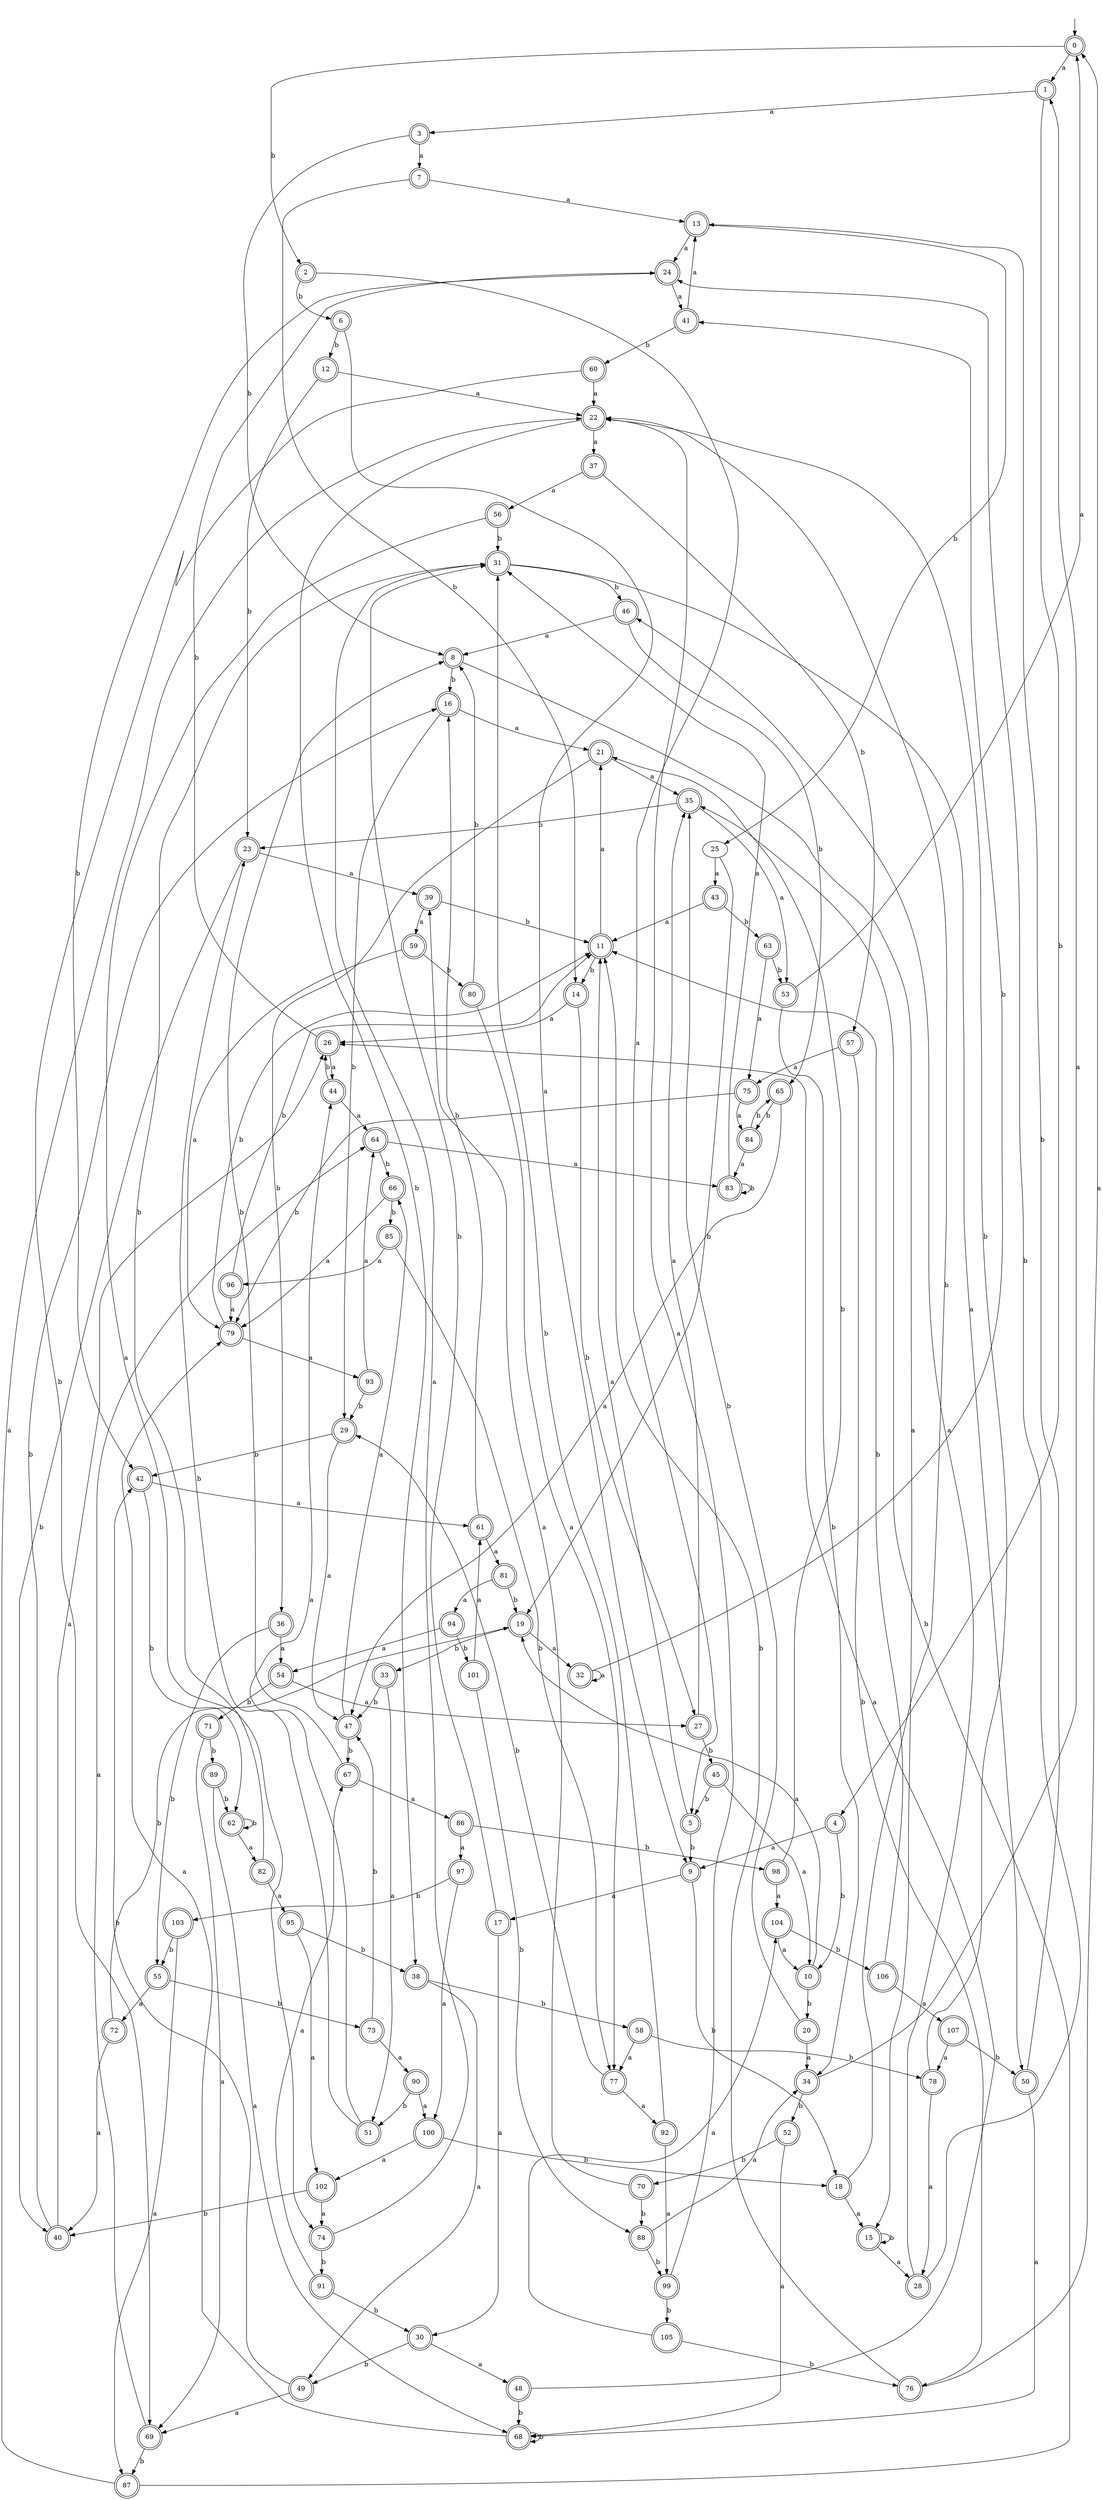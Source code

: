 digraph RandomDFA {
  __start0 [label="", shape=none];
  __start0 -> 0 [label=""];
  0 [shape=circle] [shape=doublecircle]
  0 -> 1 [label="a"]
  0 -> 2 [label="b"]
  1 [shape=doublecircle]
  1 -> 3 [label="a"]
  1 -> 4 [label="b"]
  2 [shape=doublecircle]
  2 -> 5 [label="a"]
  2 -> 6 [label="b"]
  3 [shape=doublecircle]
  3 -> 7 [label="a"]
  3 -> 8 [label="b"]
  4 [shape=doublecircle]
  4 -> 9 [label="a"]
  4 -> 10 [label="b"]
  5 [shape=doublecircle]
  5 -> 11 [label="a"]
  5 -> 9 [label="b"]
  6 [shape=doublecircle]
  6 -> 9 [label="a"]
  6 -> 12 [label="b"]
  7 [shape=doublecircle]
  7 -> 13 [label="a"]
  7 -> 14 [label="b"]
  8 [shape=doublecircle]
  8 -> 15 [label="a"]
  8 -> 16 [label="b"]
  9 [shape=doublecircle]
  9 -> 17 [label="a"]
  9 -> 18 [label="b"]
  10 [shape=doublecircle]
  10 -> 19 [label="a"]
  10 -> 20 [label="b"]
  11 [shape=doublecircle]
  11 -> 21 [label="a"]
  11 -> 14 [label="b"]
  12 [shape=doublecircle]
  12 -> 22 [label="a"]
  12 -> 23 [label="b"]
  13 [shape=doublecircle]
  13 -> 24 [label="a"]
  13 -> 25 [label="b"]
  14 [shape=doublecircle]
  14 -> 26 [label="a"]
  14 -> 27 [label="b"]
  15 [shape=doublecircle]
  15 -> 28 [label="a"]
  15 -> 15 [label="b"]
  16 [shape=doublecircle]
  16 -> 21 [label="a"]
  16 -> 29 [label="b"]
  17 [shape=doublecircle]
  17 -> 30 [label="a"]
  17 -> 31 [label="b"]
  18 [shape=doublecircle]
  18 -> 15 [label="a"]
  18 -> 22 [label="b"]
  19 [shape=doublecircle]
  19 -> 32 [label="a"]
  19 -> 33 [label="b"]
  20 [shape=doublecircle]
  20 -> 34 [label="a"]
  20 -> 35 [label="b"]
  21 [shape=doublecircle]
  21 -> 35 [label="a"]
  21 -> 36 [label="b"]
  22 [shape=doublecircle]
  22 -> 37 [label="a"]
  22 -> 38 [label="b"]
  23 [shape=doublecircle]
  23 -> 39 [label="a"]
  23 -> 40 [label="b"]
  24 [shape=doublecircle]
  24 -> 41 [label="a"]
  24 -> 42 [label="b"]
  25
  25 -> 43 [label="a"]
  25 -> 19 [label="b"]
  26 [shape=doublecircle]
  26 -> 44 [label="a"]
  26 -> 24 [label="b"]
  27 [shape=doublecircle]
  27 -> 35 [label="a"]
  27 -> 45 [label="b"]
  28 [shape=doublecircle]
  28 -> 46 [label="a"]
  28 -> 24 [label="b"]
  29 [shape=doublecircle]
  29 -> 47 [label="a"]
  29 -> 42 [label="b"]
  30 [shape=doublecircle]
  30 -> 48 [label="a"]
  30 -> 49 [label="b"]
  31 [shape=doublecircle]
  31 -> 50 [label="a"]
  31 -> 46 [label="b"]
  32 [shape=doublecircle]
  32 -> 32 [label="a"]
  32 -> 41 [label="b"]
  33 [shape=doublecircle]
  33 -> 51 [label="a"]
  33 -> 47 [label="b"]
  34 [shape=doublecircle]
  34 -> 1 [label="a"]
  34 -> 52 [label="b"]
  35 [shape=doublecircle]
  35 -> 53 [label="a"]
  35 -> 23 [label="b"]
  36 [shape=doublecircle]
  36 -> 54 [label="a"]
  36 -> 55 [label="b"]
  37 [shape=doublecircle]
  37 -> 56 [label="a"]
  37 -> 57 [label="b"]
  38 [shape=doublecircle]
  38 -> 49 [label="a"]
  38 -> 58 [label="b"]
  39 [shape=doublecircle]
  39 -> 59 [label="a"]
  39 -> 11 [label="b"]
  40 [shape=doublecircle]
  40 -> 26 [label="a"]
  40 -> 16 [label="b"]
  41 [shape=doublecircle]
  41 -> 13 [label="a"]
  41 -> 60 [label="b"]
  42 [shape=doublecircle]
  42 -> 61 [label="a"]
  42 -> 62 [label="b"]
  43 [shape=doublecircle]
  43 -> 11 [label="a"]
  43 -> 63 [label="b"]
  44 [shape=doublecircle]
  44 -> 64 [label="a"]
  44 -> 26 [label="b"]
  45 [shape=doublecircle]
  45 -> 10 [label="a"]
  45 -> 5 [label="b"]
  46 [shape=doublecircle]
  46 -> 8 [label="a"]
  46 -> 65 [label="b"]
  47 [shape=doublecircle]
  47 -> 66 [label="a"]
  47 -> 67 [label="b"]
  48 [shape=doublecircle]
  48 -> 26 [label="a"]
  48 -> 68 [label="b"]
  49 [shape=doublecircle]
  49 -> 69 [label="a"]
  49 -> 42 [label="b"]
  50 [shape=doublecircle]
  50 -> 68 [label="a"]
  50 -> 13 [label="b"]
  51 [shape=doublecircle]
  51 -> 44 [label="a"]
  51 -> 23 [label="b"]
  52 [shape=doublecircle]
  52 -> 68 [label="a"]
  52 -> 70 [label="b"]
  53 [shape=doublecircle]
  53 -> 0 [label="a"]
  53 -> 34 [label="b"]
  54 [shape=doublecircle]
  54 -> 27 [label="a"]
  54 -> 71 [label="b"]
  55 [shape=doublecircle]
  55 -> 72 [label="a"]
  55 -> 73 [label="b"]
  56 [shape=doublecircle]
  56 -> 74 [label="a"]
  56 -> 31 [label="b"]
  57 [shape=doublecircle]
  57 -> 75 [label="a"]
  57 -> 76 [label="b"]
  58 [shape=doublecircle]
  58 -> 77 [label="a"]
  58 -> 78 [label="b"]
  59 [shape=doublecircle]
  59 -> 79 [label="a"]
  59 -> 80 [label="b"]
  60 [shape=doublecircle]
  60 -> 22 [label="a"]
  60 -> 69 [label="b"]
  61 [shape=doublecircle]
  61 -> 81 [label="a"]
  61 -> 16 [label="b"]
  62 [shape=doublecircle]
  62 -> 82 [label="a"]
  62 -> 62 [label="b"]
  63 [shape=doublecircle]
  63 -> 75 [label="a"]
  63 -> 53 [label="b"]
  64 [shape=doublecircle]
  64 -> 83 [label="a"]
  64 -> 66 [label="b"]
  65 [shape=doublecircle]
  65 -> 47 [label="a"]
  65 -> 84 [label="b"]
  66 [shape=doublecircle]
  66 -> 79 [label="a"]
  66 -> 85 [label="b"]
  67 [shape=doublecircle]
  67 -> 86 [label="a"]
  67 -> 8 [label="b"]
  68 [shape=doublecircle]
  68 -> 79 [label="a"]
  68 -> 68 [label="b"]
  69 [shape=doublecircle]
  69 -> 64 [label="a"]
  69 -> 87 [label="b"]
  70 [shape=doublecircle]
  70 -> 39 [label="a"]
  70 -> 88 [label="b"]
  71 [shape=doublecircle]
  71 -> 69 [label="a"]
  71 -> 89 [label="b"]
  72 [shape=doublecircle]
  72 -> 40 [label="a"]
  72 -> 19 [label="b"]
  73 [shape=doublecircle]
  73 -> 90 [label="a"]
  73 -> 47 [label="b"]
  74 [shape=doublecircle]
  74 -> 31 [label="a"]
  74 -> 91 [label="b"]
  75 [shape=doublecircle]
  75 -> 84 [label="a"]
  75 -> 79 [label="b"]
  76 [shape=doublecircle]
  76 -> 0 [label="a"]
  76 -> 11 [label="b"]
  77 [shape=doublecircle]
  77 -> 92 [label="a"]
  77 -> 29 [label="b"]
  78 [shape=doublecircle]
  78 -> 28 [label="a"]
  78 -> 22 [label="b"]
  79 [shape=doublecircle]
  79 -> 93 [label="a"]
  79 -> 11 [label="b"]
  80 [shape=doublecircle]
  80 -> 77 [label="a"]
  80 -> 8 [label="b"]
  81 [shape=doublecircle]
  81 -> 94 [label="a"]
  81 -> 19 [label="b"]
  82 [shape=doublecircle]
  82 -> 95 [label="a"]
  82 -> 31 [label="b"]
  83 [shape=doublecircle]
  83 -> 31 [label="a"]
  83 -> 83 [label="b"]
  84 [shape=doublecircle]
  84 -> 83 [label="a"]
  84 -> 65 [label="b"]
  85 [shape=doublecircle]
  85 -> 96 [label="a"]
  85 -> 77 [label="b"]
  86 [shape=doublecircle]
  86 -> 97 [label="a"]
  86 -> 98 [label="b"]
  87 [shape=doublecircle]
  87 -> 22 [label="a"]
  87 -> 35 [label="b"]
  88 [shape=doublecircle]
  88 -> 34 [label="a"]
  88 -> 99 [label="b"]
  89 [shape=doublecircle]
  89 -> 68 [label="a"]
  89 -> 62 [label="b"]
  90 [shape=doublecircle]
  90 -> 100 [label="a"]
  90 -> 51 [label="b"]
  91 [shape=doublecircle]
  91 -> 67 [label="a"]
  91 -> 30 [label="b"]
  92 [shape=doublecircle]
  92 -> 99 [label="a"]
  92 -> 31 [label="b"]
  93 [shape=doublecircle]
  93 -> 64 [label="a"]
  93 -> 29 [label="b"]
  94 [shape=doublecircle]
  94 -> 54 [label="a"]
  94 -> 101 [label="b"]
  95 [shape=doublecircle]
  95 -> 102 [label="a"]
  95 -> 38 [label="b"]
  96 [shape=doublecircle]
  96 -> 79 [label="a"]
  96 -> 11 [label="b"]
  97 [shape=doublecircle]
  97 -> 100 [label="a"]
  97 -> 103 [label="b"]
  98 [shape=doublecircle]
  98 -> 104 [label="a"]
  98 -> 21 [label="b"]
  99 [shape=doublecircle]
  99 -> 22 [label="a"]
  99 -> 105 [label="b"]
  100 [shape=doublecircle]
  100 -> 102 [label="a"]
  100 -> 18 [label="b"]
  101 [shape=doublecircle]
  101 -> 61 [label="a"]
  101 -> 88 [label="b"]
  102 [shape=doublecircle]
  102 -> 74 [label="a"]
  102 -> 40 [label="b"]
  103 [shape=doublecircle]
  103 -> 87 [label="a"]
  103 -> 55 [label="b"]
  104 [shape=doublecircle]
  104 -> 10 [label="a"]
  104 -> 106 [label="b"]
  105 [shape=doublecircle]
  105 -> 104 [label="a"]
  105 -> 76 [label="b"]
  106 [shape=doublecircle]
  106 -> 107 [label="a"]
  106 -> 11 [label="b"]
  107 [shape=doublecircle]
  107 -> 78 [label="a"]
  107 -> 50 [label="b"]
}
